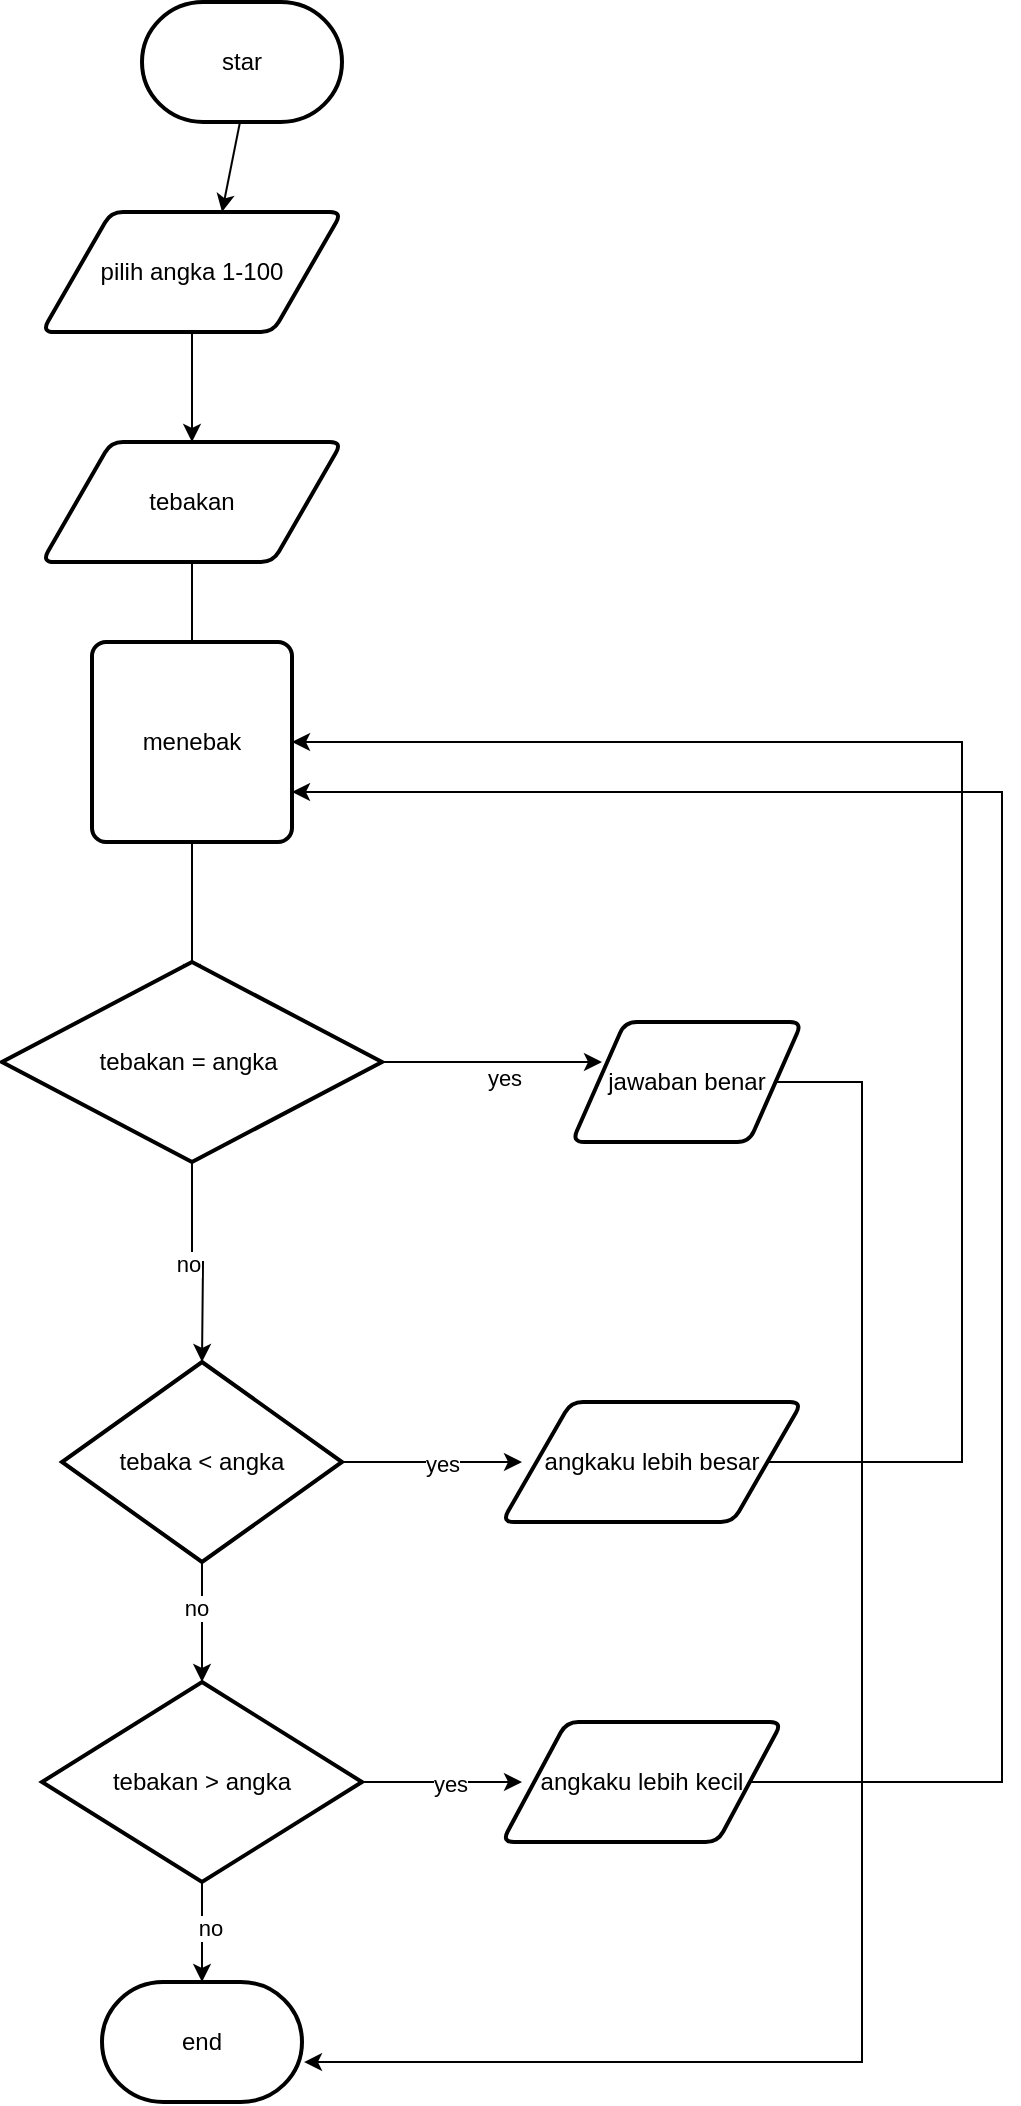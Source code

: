 <mxfile version="22.0.4" type="github">
  <diagram name="Page-1" id="GJkyr-3cP3ebqhDGxpdY">
    <mxGraphModel dx="548" dy="441" grid="1" gridSize="10" guides="1" tooltips="1" connect="1" arrows="1" fold="1" page="1" pageScale="1" pageWidth="850" pageHeight="1100" math="0" shadow="0">
      <root>
        <mxCell id="0" />
        <mxCell id="1" parent="0" />
        <mxCell id="AW3ZVMKobmomnE4O53kq-13" value="" style="endArrow=classic;html=1;rounded=0;" edge="1" parent="1">
          <mxGeometry width="50" height="50" relative="1" as="geometry">
            <mxPoint x="210" y="85" as="sourcePoint" />
            <mxPoint x="200" y="135" as="targetPoint" />
          </mxGeometry>
        </mxCell>
        <mxCell id="AW3ZVMKobmomnE4O53kq-33" value="star" style="strokeWidth=2;html=1;shape=mxgraph.flowchart.terminator;whiteSpace=wrap;" vertex="1" parent="1">
          <mxGeometry x="160" y="30" width="100" height="60" as="geometry" />
        </mxCell>
        <mxCell id="AW3ZVMKobmomnE4O53kq-36" style="edgeStyle=orthogonalEdgeStyle;rounded=0;orthogonalLoop=1;jettySize=auto;html=1;exitX=0.5;exitY=1;exitDx=0;exitDy=0;entryX=0.5;entryY=0;entryDx=0;entryDy=0;" edge="1" parent="1" source="AW3ZVMKobmomnE4O53kq-34" target="AW3ZVMKobmomnE4O53kq-35">
          <mxGeometry relative="1" as="geometry" />
        </mxCell>
        <mxCell id="AW3ZVMKobmomnE4O53kq-34" value="pilih angka 1-100" style="shape=parallelogram;html=1;strokeWidth=2;perimeter=parallelogramPerimeter;whiteSpace=wrap;rounded=1;arcSize=12;size=0.23;" vertex="1" parent="1">
          <mxGeometry x="110" y="135" width="150" height="60" as="geometry" />
        </mxCell>
        <mxCell id="AW3ZVMKobmomnE4O53kq-37" style="edgeStyle=orthogonalEdgeStyle;rounded=0;orthogonalLoop=1;jettySize=auto;html=1;exitX=0.5;exitY=1;exitDx=0;exitDy=0;" edge="1" parent="1" source="AW3ZVMKobmomnE4O53kq-35">
          <mxGeometry relative="1" as="geometry">
            <mxPoint x="185" y="360" as="targetPoint" />
          </mxGeometry>
        </mxCell>
        <mxCell id="AW3ZVMKobmomnE4O53kq-35" value="tebakan" style="shape=parallelogram;html=1;strokeWidth=2;perimeter=parallelogramPerimeter;whiteSpace=wrap;rounded=1;arcSize=12;size=0.23;" vertex="1" parent="1">
          <mxGeometry x="110" y="250" width="150" height="60" as="geometry" />
        </mxCell>
        <mxCell id="AW3ZVMKobmomnE4O53kq-39" style="edgeStyle=orthogonalEdgeStyle;rounded=0;orthogonalLoop=1;jettySize=auto;html=1;exitX=0.5;exitY=1;exitDx=0;exitDy=0;" edge="1" parent="1" source="AW3ZVMKobmomnE4O53kq-38">
          <mxGeometry relative="1" as="geometry">
            <mxPoint x="185" y="520" as="targetPoint" />
          </mxGeometry>
        </mxCell>
        <mxCell id="AW3ZVMKobmomnE4O53kq-38" value="menebak" style="rounded=1;whiteSpace=wrap;html=1;absoluteArcSize=1;arcSize=14;strokeWidth=2;" vertex="1" parent="1">
          <mxGeometry x="135" y="350" width="100" height="100" as="geometry" />
        </mxCell>
        <mxCell id="AW3ZVMKobmomnE4O53kq-41" style="edgeStyle=orthogonalEdgeStyle;rounded=0;orthogonalLoop=1;jettySize=auto;html=1;exitX=1;exitY=0.5;exitDx=0;exitDy=0;exitPerimeter=0;" edge="1" parent="1" source="AW3ZVMKobmomnE4O53kq-40">
          <mxGeometry relative="1" as="geometry">
            <mxPoint x="390" y="560" as="targetPoint" />
          </mxGeometry>
        </mxCell>
        <mxCell id="AW3ZVMKobmomnE4O53kq-42" value="yes" style="edgeLabel;html=1;align=center;verticalAlign=middle;resizable=0;points=[];" vertex="1" connectable="0" parent="AW3ZVMKobmomnE4O53kq-41">
          <mxGeometry x="0.112" y="-7" relative="1" as="geometry">
            <mxPoint as="offset" />
          </mxGeometry>
        </mxCell>
        <mxCell id="AW3ZVMKobmomnE4O53kq-45" style="edgeStyle=orthogonalEdgeStyle;rounded=0;orthogonalLoop=1;jettySize=auto;html=1;exitX=0.5;exitY=1;exitDx=0;exitDy=0;exitPerimeter=0;" edge="1" parent="1" source="AW3ZVMKobmomnE4O53kq-40">
          <mxGeometry relative="1" as="geometry">
            <mxPoint x="190" y="710" as="targetPoint" />
          </mxGeometry>
        </mxCell>
        <mxCell id="AW3ZVMKobmomnE4O53kq-46" value="no" style="edgeLabel;html=1;align=center;verticalAlign=middle;resizable=0;points=[];" vertex="1" connectable="0" parent="AW3ZVMKobmomnE4O53kq-45">
          <mxGeometry x="-0.052" y="-2" relative="1" as="geometry">
            <mxPoint x="-2" y="-1" as="offset" />
          </mxGeometry>
        </mxCell>
        <mxCell id="AW3ZVMKobmomnE4O53kq-40" value="tebakan = angka&amp;nbsp;" style="strokeWidth=2;html=1;shape=mxgraph.flowchart.decision;whiteSpace=wrap;" vertex="1" parent="1">
          <mxGeometry x="90" y="510" width="190" height="100" as="geometry" />
        </mxCell>
        <mxCell id="AW3ZVMKobmomnE4O53kq-43" value="jawaban benar" style="shape=parallelogram;html=1;strokeWidth=2;perimeter=parallelogramPerimeter;whiteSpace=wrap;rounded=1;arcSize=12;size=0.23;" vertex="1" parent="1">
          <mxGeometry x="375" y="540" width="115" height="60" as="geometry" />
        </mxCell>
        <mxCell id="AW3ZVMKobmomnE4O53kq-48" style="edgeStyle=orthogonalEdgeStyle;rounded=0;orthogonalLoop=1;jettySize=auto;html=1;exitX=1;exitY=0.5;exitDx=0;exitDy=0;exitPerimeter=0;" edge="1" parent="1" source="AW3ZVMKobmomnE4O53kq-47">
          <mxGeometry relative="1" as="geometry">
            <mxPoint x="350" y="760" as="targetPoint" />
          </mxGeometry>
        </mxCell>
        <mxCell id="AW3ZVMKobmomnE4O53kq-49" value="yes" style="edgeLabel;html=1;align=center;verticalAlign=middle;resizable=0;points=[];" vertex="1" connectable="0" parent="AW3ZVMKobmomnE4O53kq-48">
          <mxGeometry x="0.116" relative="1" as="geometry">
            <mxPoint as="offset" />
          </mxGeometry>
        </mxCell>
        <mxCell id="AW3ZVMKobmomnE4O53kq-51" style="edgeStyle=orthogonalEdgeStyle;rounded=0;orthogonalLoop=1;jettySize=auto;html=1;exitX=0.5;exitY=1;exitDx=0;exitDy=0;exitPerimeter=0;" edge="1" parent="1" source="AW3ZVMKobmomnE4O53kq-47">
          <mxGeometry relative="1" as="geometry">
            <mxPoint x="190" y="870" as="targetPoint" />
          </mxGeometry>
        </mxCell>
        <mxCell id="AW3ZVMKobmomnE4O53kq-52" value="no" style="edgeLabel;html=1;align=center;verticalAlign=middle;resizable=0;points=[];" vertex="1" connectable="0" parent="AW3ZVMKobmomnE4O53kq-51">
          <mxGeometry x="-0.24" y="-3" relative="1" as="geometry">
            <mxPoint as="offset" />
          </mxGeometry>
        </mxCell>
        <mxCell id="AW3ZVMKobmomnE4O53kq-47" value="tebaka &amp;lt; angka" style="strokeWidth=2;html=1;shape=mxgraph.flowchart.decision;whiteSpace=wrap;" vertex="1" parent="1">
          <mxGeometry x="120" y="710" width="140" height="100" as="geometry" />
        </mxCell>
        <mxCell id="AW3ZVMKobmomnE4O53kq-61" style="edgeStyle=orthogonalEdgeStyle;rounded=0;orthogonalLoop=1;jettySize=auto;html=1;exitX=1;exitY=0.5;exitDx=0;exitDy=0;entryX=1;entryY=0.5;entryDx=0;entryDy=0;" edge="1" parent="1" source="AW3ZVMKobmomnE4O53kq-50" target="AW3ZVMKobmomnE4O53kq-38">
          <mxGeometry relative="1" as="geometry">
            <Array as="points">
              <mxPoint x="570" y="760" />
              <mxPoint x="570" y="400" />
            </Array>
          </mxGeometry>
        </mxCell>
        <mxCell id="AW3ZVMKobmomnE4O53kq-50" value="angkaku lebih besar" style="shape=parallelogram;html=1;strokeWidth=2;perimeter=parallelogramPerimeter;whiteSpace=wrap;rounded=1;arcSize=12;size=0.23;" vertex="1" parent="1">
          <mxGeometry x="340" y="730" width="150" height="60" as="geometry" />
        </mxCell>
        <mxCell id="AW3ZVMKobmomnE4O53kq-54" style="edgeStyle=orthogonalEdgeStyle;rounded=0;orthogonalLoop=1;jettySize=auto;html=1;exitX=1;exitY=0.5;exitDx=0;exitDy=0;exitPerimeter=0;" edge="1" parent="1" source="AW3ZVMKobmomnE4O53kq-53">
          <mxGeometry relative="1" as="geometry">
            <mxPoint x="350" y="920" as="targetPoint" />
          </mxGeometry>
        </mxCell>
        <mxCell id="AW3ZVMKobmomnE4O53kq-55" value="yes" style="edgeLabel;html=1;align=center;verticalAlign=middle;resizable=0;points=[];" vertex="1" connectable="0" parent="AW3ZVMKobmomnE4O53kq-54">
          <mxGeometry x="0.106" relative="1" as="geometry">
            <mxPoint as="offset" />
          </mxGeometry>
        </mxCell>
        <mxCell id="AW3ZVMKobmomnE4O53kq-57" style="edgeStyle=orthogonalEdgeStyle;rounded=0;orthogonalLoop=1;jettySize=auto;html=1;exitX=0.5;exitY=1;exitDx=0;exitDy=0;exitPerimeter=0;" edge="1" parent="1" source="AW3ZVMKobmomnE4O53kq-53">
          <mxGeometry relative="1" as="geometry">
            <mxPoint x="190" y="1020" as="targetPoint" />
          </mxGeometry>
        </mxCell>
        <mxCell id="AW3ZVMKobmomnE4O53kq-58" value="no" style="edgeLabel;html=1;align=center;verticalAlign=middle;resizable=0;points=[];" vertex="1" connectable="0" parent="AW3ZVMKobmomnE4O53kq-57">
          <mxGeometry x="-0.089" y="4" relative="1" as="geometry">
            <mxPoint as="offset" />
          </mxGeometry>
        </mxCell>
        <mxCell id="AW3ZVMKobmomnE4O53kq-53" value="tebakan &amp;gt; angka" style="strokeWidth=2;html=1;shape=mxgraph.flowchart.decision;whiteSpace=wrap;" vertex="1" parent="1">
          <mxGeometry x="110" y="870" width="160" height="100" as="geometry" />
        </mxCell>
        <mxCell id="AW3ZVMKobmomnE4O53kq-62" style="edgeStyle=orthogonalEdgeStyle;rounded=0;orthogonalLoop=1;jettySize=auto;html=1;exitX=1;exitY=0.5;exitDx=0;exitDy=0;entryX=1;entryY=0.75;entryDx=0;entryDy=0;" edge="1" parent="1" source="AW3ZVMKobmomnE4O53kq-56" target="AW3ZVMKobmomnE4O53kq-38">
          <mxGeometry relative="1" as="geometry">
            <Array as="points">
              <mxPoint x="590" y="920" />
              <mxPoint x="590" y="425" />
            </Array>
          </mxGeometry>
        </mxCell>
        <mxCell id="AW3ZVMKobmomnE4O53kq-56" value="angkaku lebih kecil" style="shape=parallelogram;html=1;strokeWidth=2;perimeter=parallelogramPerimeter;whiteSpace=wrap;rounded=1;arcSize=12;size=0.23;" vertex="1" parent="1">
          <mxGeometry x="340" y="890" width="140" height="60" as="geometry" />
        </mxCell>
        <mxCell id="AW3ZVMKobmomnE4O53kq-59" value="end" style="strokeWidth=2;html=1;shape=mxgraph.flowchart.terminator;whiteSpace=wrap;" vertex="1" parent="1">
          <mxGeometry x="140" y="1020" width="100" height="60" as="geometry" />
        </mxCell>
        <mxCell id="AW3ZVMKobmomnE4O53kq-60" style="edgeStyle=orthogonalEdgeStyle;rounded=0;orthogonalLoop=1;jettySize=auto;html=1;exitX=1;exitY=0.5;exitDx=0;exitDy=0;entryX=1.01;entryY=0.667;entryDx=0;entryDy=0;entryPerimeter=0;" edge="1" parent="1" source="AW3ZVMKobmomnE4O53kq-43" target="AW3ZVMKobmomnE4O53kq-59">
          <mxGeometry relative="1" as="geometry">
            <Array as="points">
              <mxPoint x="520" y="570" />
              <mxPoint x="520" y="1060" />
            </Array>
          </mxGeometry>
        </mxCell>
      </root>
    </mxGraphModel>
  </diagram>
</mxfile>
